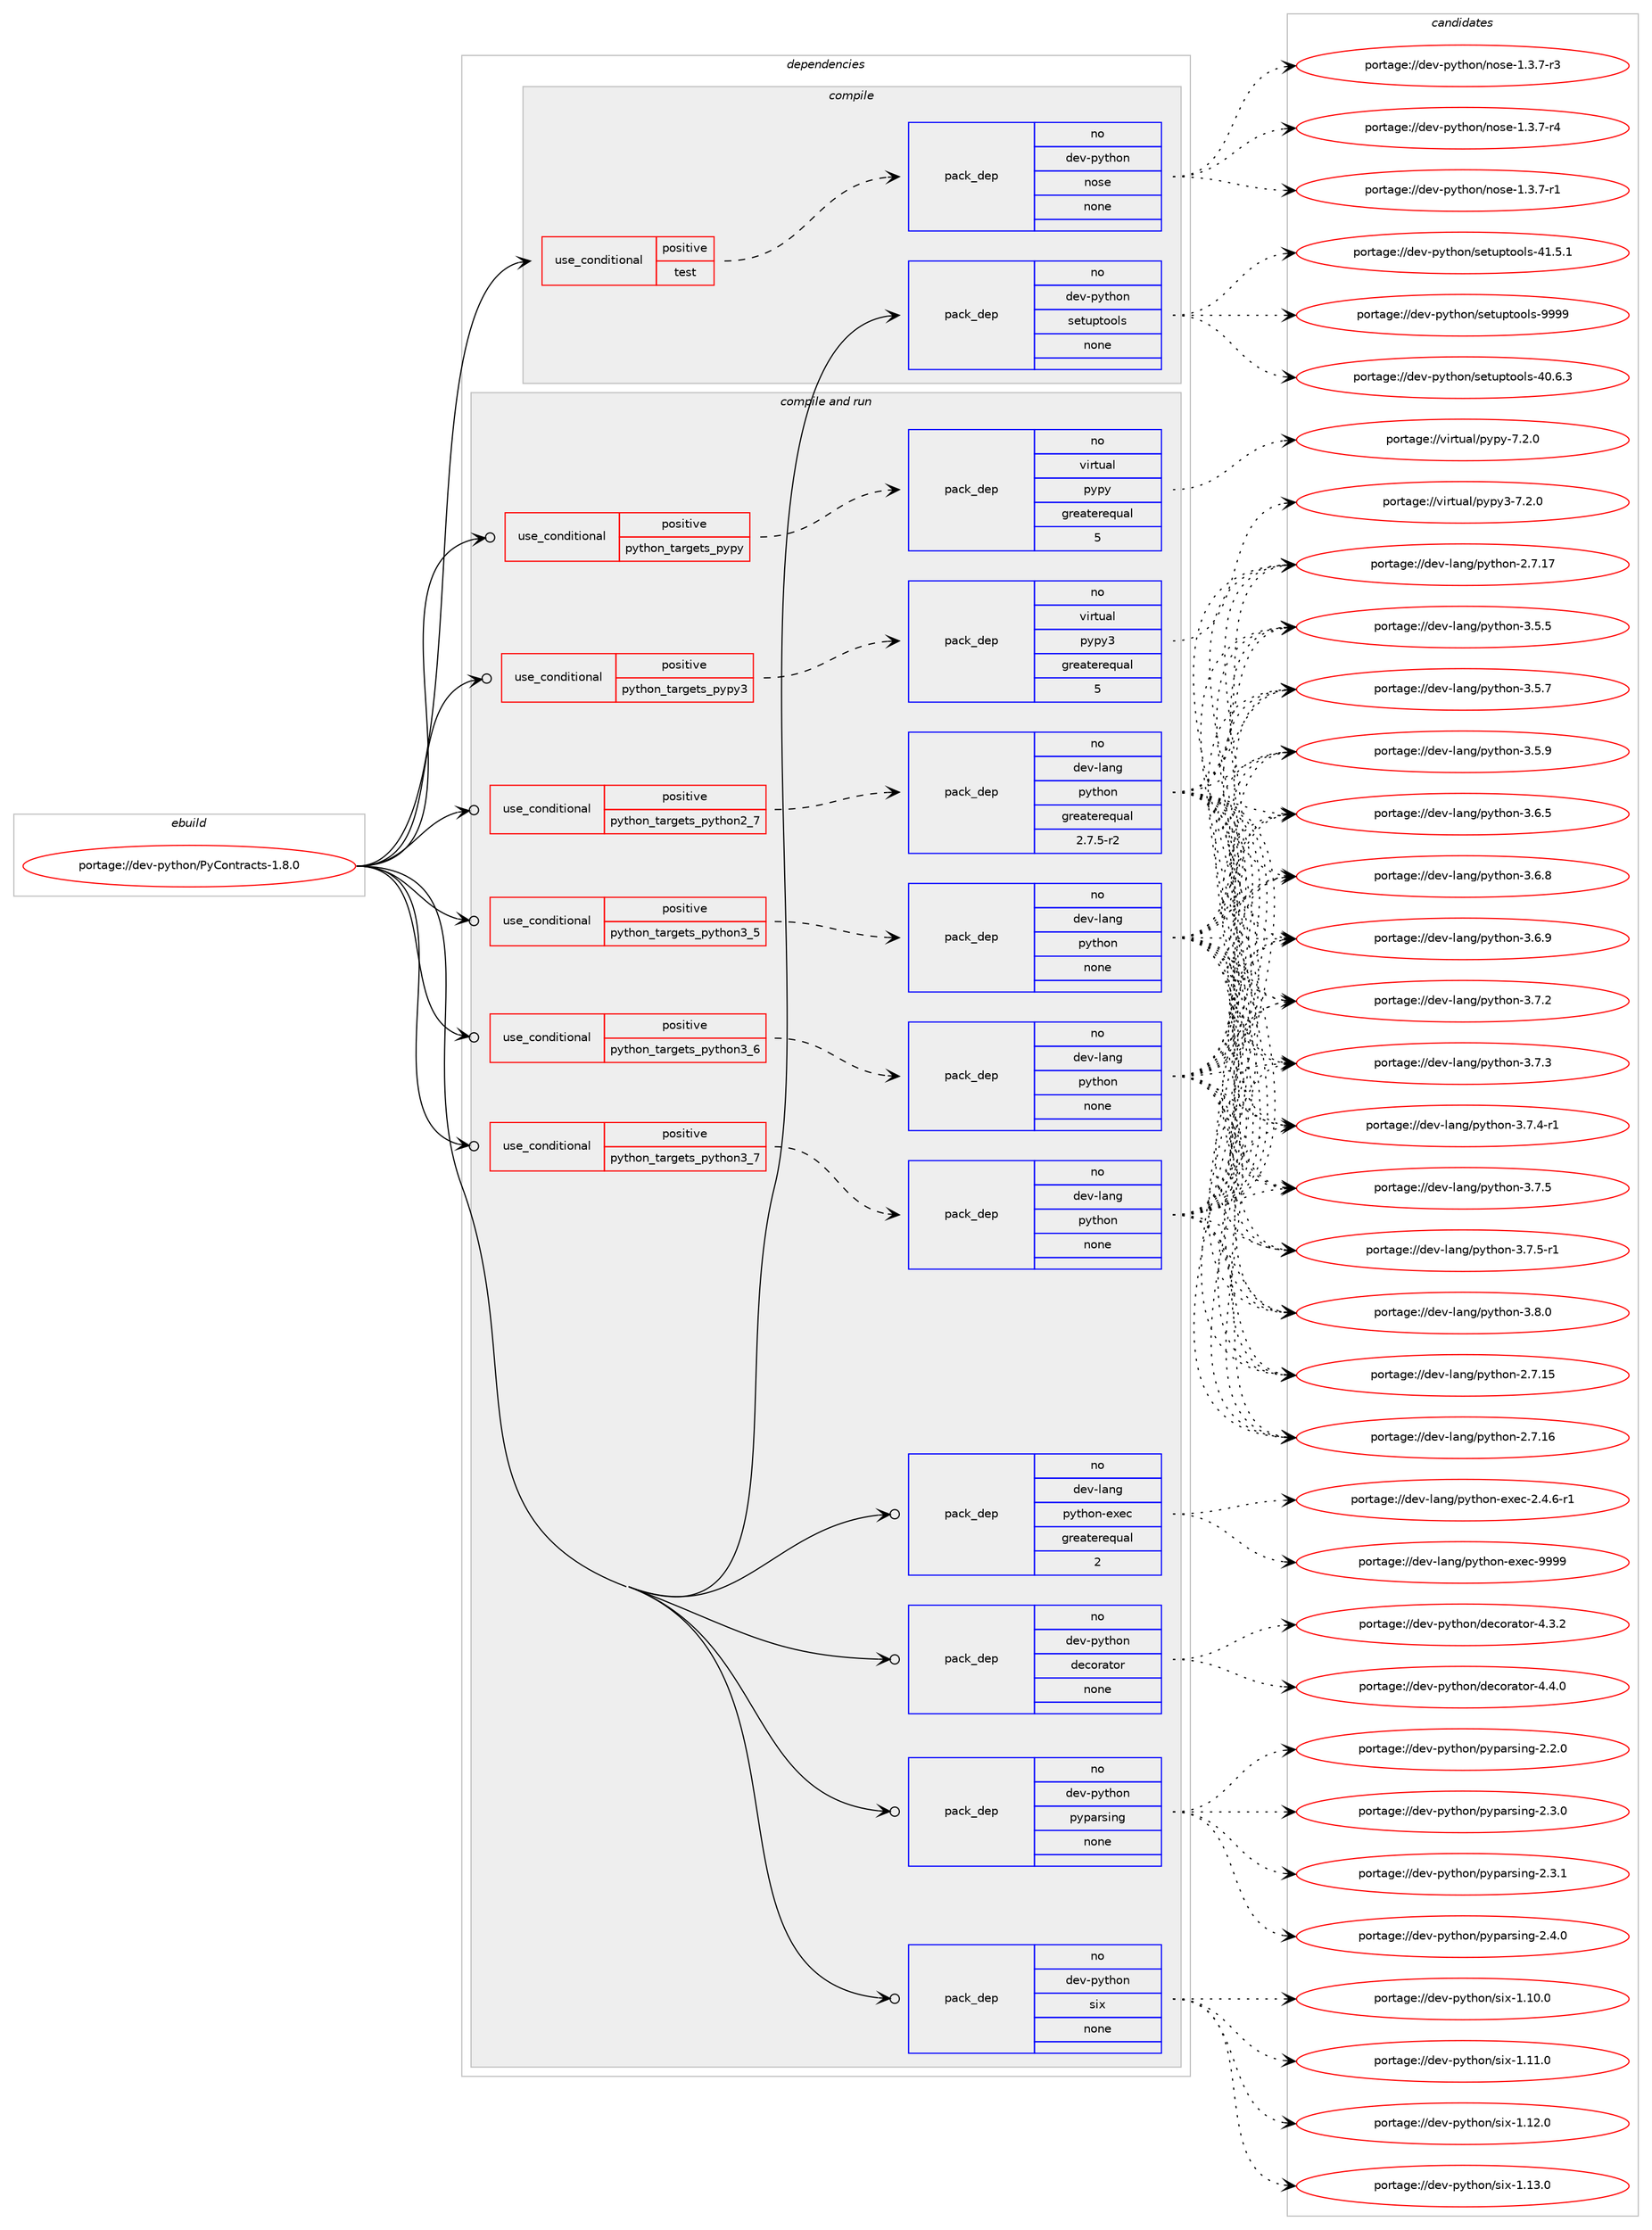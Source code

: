 digraph prolog {

# *************
# Graph options
# *************

newrank=true;
concentrate=true;
compound=true;
graph [rankdir=LR,fontname=Helvetica,fontsize=10,ranksep=1.5];#, ranksep=2.5, nodesep=0.2];
edge  [arrowhead=vee];
node  [fontname=Helvetica,fontsize=10];

# **********
# The ebuild
# **********

subgraph cluster_leftcol {
color=gray;
rank=same;
label=<<i>ebuild</i>>;
id [label="portage://dev-python/PyContracts-1.8.0", color=red, width=4, href="../dev-python/PyContracts-1.8.0.svg"];
}

# ****************
# The dependencies
# ****************

subgraph cluster_midcol {
color=gray;
label=<<i>dependencies</i>>;
subgraph cluster_compile {
fillcolor="#eeeeee";
style=filled;
label=<<i>compile</i>>;
subgraph cond24951 {
dependency127721 [label=<<TABLE BORDER="0" CELLBORDER="1" CELLSPACING="0" CELLPADDING="4"><TR><TD ROWSPAN="3" CELLPADDING="10">use_conditional</TD></TR><TR><TD>positive</TD></TR><TR><TD>test</TD></TR></TABLE>>, shape=none, color=red];
subgraph pack99471 {
dependency127722 [label=<<TABLE BORDER="0" CELLBORDER="1" CELLSPACING="0" CELLPADDING="4" WIDTH="220"><TR><TD ROWSPAN="6" CELLPADDING="30">pack_dep</TD></TR><TR><TD WIDTH="110">no</TD></TR><TR><TD>dev-python</TD></TR><TR><TD>nose</TD></TR><TR><TD>none</TD></TR><TR><TD></TD></TR></TABLE>>, shape=none, color=blue];
}
dependency127721:e -> dependency127722:w [weight=20,style="dashed",arrowhead="vee"];
}
id:e -> dependency127721:w [weight=20,style="solid",arrowhead="vee"];
subgraph pack99472 {
dependency127723 [label=<<TABLE BORDER="0" CELLBORDER="1" CELLSPACING="0" CELLPADDING="4" WIDTH="220"><TR><TD ROWSPAN="6" CELLPADDING="30">pack_dep</TD></TR><TR><TD WIDTH="110">no</TD></TR><TR><TD>dev-python</TD></TR><TR><TD>setuptools</TD></TR><TR><TD>none</TD></TR><TR><TD></TD></TR></TABLE>>, shape=none, color=blue];
}
id:e -> dependency127723:w [weight=20,style="solid",arrowhead="vee"];
}
subgraph cluster_compileandrun {
fillcolor="#eeeeee";
style=filled;
label=<<i>compile and run</i>>;
subgraph cond24952 {
dependency127724 [label=<<TABLE BORDER="0" CELLBORDER="1" CELLSPACING="0" CELLPADDING="4"><TR><TD ROWSPAN="3" CELLPADDING="10">use_conditional</TD></TR><TR><TD>positive</TD></TR><TR><TD>python_targets_pypy</TD></TR></TABLE>>, shape=none, color=red];
subgraph pack99473 {
dependency127725 [label=<<TABLE BORDER="0" CELLBORDER="1" CELLSPACING="0" CELLPADDING="4" WIDTH="220"><TR><TD ROWSPAN="6" CELLPADDING="30">pack_dep</TD></TR><TR><TD WIDTH="110">no</TD></TR><TR><TD>virtual</TD></TR><TR><TD>pypy</TD></TR><TR><TD>greaterequal</TD></TR><TR><TD>5</TD></TR></TABLE>>, shape=none, color=blue];
}
dependency127724:e -> dependency127725:w [weight=20,style="dashed",arrowhead="vee"];
}
id:e -> dependency127724:w [weight=20,style="solid",arrowhead="odotvee"];
subgraph cond24953 {
dependency127726 [label=<<TABLE BORDER="0" CELLBORDER="1" CELLSPACING="0" CELLPADDING="4"><TR><TD ROWSPAN="3" CELLPADDING="10">use_conditional</TD></TR><TR><TD>positive</TD></TR><TR><TD>python_targets_pypy3</TD></TR></TABLE>>, shape=none, color=red];
subgraph pack99474 {
dependency127727 [label=<<TABLE BORDER="0" CELLBORDER="1" CELLSPACING="0" CELLPADDING="4" WIDTH="220"><TR><TD ROWSPAN="6" CELLPADDING="30">pack_dep</TD></TR><TR><TD WIDTH="110">no</TD></TR><TR><TD>virtual</TD></TR><TR><TD>pypy3</TD></TR><TR><TD>greaterequal</TD></TR><TR><TD>5</TD></TR></TABLE>>, shape=none, color=blue];
}
dependency127726:e -> dependency127727:w [weight=20,style="dashed",arrowhead="vee"];
}
id:e -> dependency127726:w [weight=20,style="solid",arrowhead="odotvee"];
subgraph cond24954 {
dependency127728 [label=<<TABLE BORDER="0" CELLBORDER="1" CELLSPACING="0" CELLPADDING="4"><TR><TD ROWSPAN="3" CELLPADDING="10">use_conditional</TD></TR><TR><TD>positive</TD></TR><TR><TD>python_targets_python2_7</TD></TR></TABLE>>, shape=none, color=red];
subgraph pack99475 {
dependency127729 [label=<<TABLE BORDER="0" CELLBORDER="1" CELLSPACING="0" CELLPADDING="4" WIDTH="220"><TR><TD ROWSPAN="6" CELLPADDING="30">pack_dep</TD></TR><TR><TD WIDTH="110">no</TD></TR><TR><TD>dev-lang</TD></TR><TR><TD>python</TD></TR><TR><TD>greaterequal</TD></TR><TR><TD>2.7.5-r2</TD></TR></TABLE>>, shape=none, color=blue];
}
dependency127728:e -> dependency127729:w [weight=20,style="dashed",arrowhead="vee"];
}
id:e -> dependency127728:w [weight=20,style="solid",arrowhead="odotvee"];
subgraph cond24955 {
dependency127730 [label=<<TABLE BORDER="0" CELLBORDER="1" CELLSPACING="0" CELLPADDING="4"><TR><TD ROWSPAN="3" CELLPADDING="10">use_conditional</TD></TR><TR><TD>positive</TD></TR><TR><TD>python_targets_python3_5</TD></TR></TABLE>>, shape=none, color=red];
subgraph pack99476 {
dependency127731 [label=<<TABLE BORDER="0" CELLBORDER="1" CELLSPACING="0" CELLPADDING="4" WIDTH="220"><TR><TD ROWSPAN="6" CELLPADDING="30">pack_dep</TD></TR><TR><TD WIDTH="110">no</TD></TR><TR><TD>dev-lang</TD></TR><TR><TD>python</TD></TR><TR><TD>none</TD></TR><TR><TD></TD></TR></TABLE>>, shape=none, color=blue];
}
dependency127730:e -> dependency127731:w [weight=20,style="dashed",arrowhead="vee"];
}
id:e -> dependency127730:w [weight=20,style="solid",arrowhead="odotvee"];
subgraph cond24956 {
dependency127732 [label=<<TABLE BORDER="0" CELLBORDER="1" CELLSPACING="0" CELLPADDING="4"><TR><TD ROWSPAN="3" CELLPADDING="10">use_conditional</TD></TR><TR><TD>positive</TD></TR><TR><TD>python_targets_python3_6</TD></TR></TABLE>>, shape=none, color=red];
subgraph pack99477 {
dependency127733 [label=<<TABLE BORDER="0" CELLBORDER="1" CELLSPACING="0" CELLPADDING="4" WIDTH="220"><TR><TD ROWSPAN="6" CELLPADDING="30">pack_dep</TD></TR><TR><TD WIDTH="110">no</TD></TR><TR><TD>dev-lang</TD></TR><TR><TD>python</TD></TR><TR><TD>none</TD></TR><TR><TD></TD></TR></TABLE>>, shape=none, color=blue];
}
dependency127732:e -> dependency127733:w [weight=20,style="dashed",arrowhead="vee"];
}
id:e -> dependency127732:w [weight=20,style="solid",arrowhead="odotvee"];
subgraph cond24957 {
dependency127734 [label=<<TABLE BORDER="0" CELLBORDER="1" CELLSPACING="0" CELLPADDING="4"><TR><TD ROWSPAN="3" CELLPADDING="10">use_conditional</TD></TR><TR><TD>positive</TD></TR><TR><TD>python_targets_python3_7</TD></TR></TABLE>>, shape=none, color=red];
subgraph pack99478 {
dependency127735 [label=<<TABLE BORDER="0" CELLBORDER="1" CELLSPACING="0" CELLPADDING="4" WIDTH="220"><TR><TD ROWSPAN="6" CELLPADDING="30">pack_dep</TD></TR><TR><TD WIDTH="110">no</TD></TR><TR><TD>dev-lang</TD></TR><TR><TD>python</TD></TR><TR><TD>none</TD></TR><TR><TD></TD></TR></TABLE>>, shape=none, color=blue];
}
dependency127734:e -> dependency127735:w [weight=20,style="dashed",arrowhead="vee"];
}
id:e -> dependency127734:w [weight=20,style="solid",arrowhead="odotvee"];
subgraph pack99479 {
dependency127736 [label=<<TABLE BORDER="0" CELLBORDER="1" CELLSPACING="0" CELLPADDING="4" WIDTH="220"><TR><TD ROWSPAN="6" CELLPADDING="30">pack_dep</TD></TR><TR><TD WIDTH="110">no</TD></TR><TR><TD>dev-lang</TD></TR><TR><TD>python-exec</TD></TR><TR><TD>greaterequal</TD></TR><TR><TD>2</TD></TR></TABLE>>, shape=none, color=blue];
}
id:e -> dependency127736:w [weight=20,style="solid",arrowhead="odotvee"];
subgraph pack99480 {
dependency127737 [label=<<TABLE BORDER="0" CELLBORDER="1" CELLSPACING="0" CELLPADDING="4" WIDTH="220"><TR><TD ROWSPAN="6" CELLPADDING="30">pack_dep</TD></TR><TR><TD WIDTH="110">no</TD></TR><TR><TD>dev-python</TD></TR><TR><TD>decorator</TD></TR><TR><TD>none</TD></TR><TR><TD></TD></TR></TABLE>>, shape=none, color=blue];
}
id:e -> dependency127737:w [weight=20,style="solid",arrowhead="odotvee"];
subgraph pack99481 {
dependency127738 [label=<<TABLE BORDER="0" CELLBORDER="1" CELLSPACING="0" CELLPADDING="4" WIDTH="220"><TR><TD ROWSPAN="6" CELLPADDING="30">pack_dep</TD></TR><TR><TD WIDTH="110">no</TD></TR><TR><TD>dev-python</TD></TR><TR><TD>pyparsing</TD></TR><TR><TD>none</TD></TR><TR><TD></TD></TR></TABLE>>, shape=none, color=blue];
}
id:e -> dependency127738:w [weight=20,style="solid",arrowhead="odotvee"];
subgraph pack99482 {
dependency127739 [label=<<TABLE BORDER="0" CELLBORDER="1" CELLSPACING="0" CELLPADDING="4" WIDTH="220"><TR><TD ROWSPAN="6" CELLPADDING="30">pack_dep</TD></TR><TR><TD WIDTH="110">no</TD></TR><TR><TD>dev-python</TD></TR><TR><TD>six</TD></TR><TR><TD>none</TD></TR><TR><TD></TD></TR></TABLE>>, shape=none, color=blue];
}
id:e -> dependency127739:w [weight=20,style="solid",arrowhead="odotvee"];
}
subgraph cluster_run {
fillcolor="#eeeeee";
style=filled;
label=<<i>run</i>>;
}
}

# **************
# The candidates
# **************

subgraph cluster_choices {
rank=same;
color=gray;
label=<<i>candidates</i>>;

subgraph choice99471 {
color=black;
nodesep=1;
choiceportage10010111845112121116104111110471101111151014549465146554511449 [label="portage://dev-python/nose-1.3.7-r1", color=red, width=4,href="../dev-python/nose-1.3.7-r1.svg"];
choiceportage10010111845112121116104111110471101111151014549465146554511451 [label="portage://dev-python/nose-1.3.7-r3", color=red, width=4,href="../dev-python/nose-1.3.7-r3.svg"];
choiceportage10010111845112121116104111110471101111151014549465146554511452 [label="portage://dev-python/nose-1.3.7-r4", color=red, width=4,href="../dev-python/nose-1.3.7-r4.svg"];
dependency127722:e -> choiceportage10010111845112121116104111110471101111151014549465146554511449:w [style=dotted,weight="100"];
dependency127722:e -> choiceportage10010111845112121116104111110471101111151014549465146554511451:w [style=dotted,weight="100"];
dependency127722:e -> choiceportage10010111845112121116104111110471101111151014549465146554511452:w [style=dotted,weight="100"];
}
subgraph choice99472 {
color=black;
nodesep=1;
choiceportage100101118451121211161041111104711510111611711211611111110811545524846544651 [label="portage://dev-python/setuptools-40.6.3", color=red, width=4,href="../dev-python/setuptools-40.6.3.svg"];
choiceportage100101118451121211161041111104711510111611711211611111110811545524946534649 [label="portage://dev-python/setuptools-41.5.1", color=red, width=4,href="../dev-python/setuptools-41.5.1.svg"];
choiceportage10010111845112121116104111110471151011161171121161111111081154557575757 [label="portage://dev-python/setuptools-9999", color=red, width=4,href="../dev-python/setuptools-9999.svg"];
dependency127723:e -> choiceportage100101118451121211161041111104711510111611711211611111110811545524846544651:w [style=dotted,weight="100"];
dependency127723:e -> choiceportage100101118451121211161041111104711510111611711211611111110811545524946534649:w [style=dotted,weight="100"];
dependency127723:e -> choiceportage10010111845112121116104111110471151011161171121161111111081154557575757:w [style=dotted,weight="100"];
}
subgraph choice99473 {
color=black;
nodesep=1;
choiceportage1181051141161179710847112121112121455546504648 [label="portage://virtual/pypy-7.2.0", color=red, width=4,href="../virtual/pypy-7.2.0.svg"];
dependency127725:e -> choiceportage1181051141161179710847112121112121455546504648:w [style=dotted,weight="100"];
}
subgraph choice99474 {
color=black;
nodesep=1;
choiceportage118105114116117971084711212111212151455546504648 [label="portage://virtual/pypy3-7.2.0", color=red, width=4,href="../virtual/pypy3-7.2.0.svg"];
dependency127727:e -> choiceportage118105114116117971084711212111212151455546504648:w [style=dotted,weight="100"];
}
subgraph choice99475 {
color=black;
nodesep=1;
choiceportage10010111845108971101034711212111610411111045504655464953 [label="portage://dev-lang/python-2.7.15", color=red, width=4,href="../dev-lang/python-2.7.15.svg"];
choiceportage10010111845108971101034711212111610411111045504655464954 [label="portage://dev-lang/python-2.7.16", color=red, width=4,href="../dev-lang/python-2.7.16.svg"];
choiceportage10010111845108971101034711212111610411111045504655464955 [label="portage://dev-lang/python-2.7.17", color=red, width=4,href="../dev-lang/python-2.7.17.svg"];
choiceportage100101118451089711010347112121116104111110455146534653 [label="portage://dev-lang/python-3.5.5", color=red, width=4,href="../dev-lang/python-3.5.5.svg"];
choiceportage100101118451089711010347112121116104111110455146534655 [label="portage://dev-lang/python-3.5.7", color=red, width=4,href="../dev-lang/python-3.5.7.svg"];
choiceportage100101118451089711010347112121116104111110455146534657 [label="portage://dev-lang/python-3.5.9", color=red, width=4,href="../dev-lang/python-3.5.9.svg"];
choiceportage100101118451089711010347112121116104111110455146544653 [label="portage://dev-lang/python-3.6.5", color=red, width=4,href="../dev-lang/python-3.6.5.svg"];
choiceportage100101118451089711010347112121116104111110455146544656 [label="portage://dev-lang/python-3.6.8", color=red, width=4,href="../dev-lang/python-3.6.8.svg"];
choiceportage100101118451089711010347112121116104111110455146544657 [label="portage://dev-lang/python-3.6.9", color=red, width=4,href="../dev-lang/python-3.6.9.svg"];
choiceportage100101118451089711010347112121116104111110455146554650 [label="portage://dev-lang/python-3.7.2", color=red, width=4,href="../dev-lang/python-3.7.2.svg"];
choiceportage100101118451089711010347112121116104111110455146554651 [label="portage://dev-lang/python-3.7.3", color=red, width=4,href="../dev-lang/python-3.7.3.svg"];
choiceportage1001011184510897110103471121211161041111104551465546524511449 [label="portage://dev-lang/python-3.7.4-r1", color=red, width=4,href="../dev-lang/python-3.7.4-r1.svg"];
choiceportage100101118451089711010347112121116104111110455146554653 [label="portage://dev-lang/python-3.7.5", color=red, width=4,href="../dev-lang/python-3.7.5.svg"];
choiceportage1001011184510897110103471121211161041111104551465546534511449 [label="portage://dev-lang/python-3.7.5-r1", color=red, width=4,href="../dev-lang/python-3.7.5-r1.svg"];
choiceportage100101118451089711010347112121116104111110455146564648 [label="portage://dev-lang/python-3.8.0", color=red, width=4,href="../dev-lang/python-3.8.0.svg"];
dependency127729:e -> choiceportage10010111845108971101034711212111610411111045504655464953:w [style=dotted,weight="100"];
dependency127729:e -> choiceportage10010111845108971101034711212111610411111045504655464954:w [style=dotted,weight="100"];
dependency127729:e -> choiceportage10010111845108971101034711212111610411111045504655464955:w [style=dotted,weight="100"];
dependency127729:e -> choiceportage100101118451089711010347112121116104111110455146534653:w [style=dotted,weight="100"];
dependency127729:e -> choiceportage100101118451089711010347112121116104111110455146534655:w [style=dotted,weight="100"];
dependency127729:e -> choiceportage100101118451089711010347112121116104111110455146534657:w [style=dotted,weight="100"];
dependency127729:e -> choiceportage100101118451089711010347112121116104111110455146544653:w [style=dotted,weight="100"];
dependency127729:e -> choiceportage100101118451089711010347112121116104111110455146544656:w [style=dotted,weight="100"];
dependency127729:e -> choiceportage100101118451089711010347112121116104111110455146544657:w [style=dotted,weight="100"];
dependency127729:e -> choiceportage100101118451089711010347112121116104111110455146554650:w [style=dotted,weight="100"];
dependency127729:e -> choiceportage100101118451089711010347112121116104111110455146554651:w [style=dotted,weight="100"];
dependency127729:e -> choiceportage1001011184510897110103471121211161041111104551465546524511449:w [style=dotted,weight="100"];
dependency127729:e -> choiceportage100101118451089711010347112121116104111110455146554653:w [style=dotted,weight="100"];
dependency127729:e -> choiceportage1001011184510897110103471121211161041111104551465546534511449:w [style=dotted,weight="100"];
dependency127729:e -> choiceportage100101118451089711010347112121116104111110455146564648:w [style=dotted,weight="100"];
}
subgraph choice99476 {
color=black;
nodesep=1;
choiceportage10010111845108971101034711212111610411111045504655464953 [label="portage://dev-lang/python-2.7.15", color=red, width=4,href="../dev-lang/python-2.7.15.svg"];
choiceportage10010111845108971101034711212111610411111045504655464954 [label="portage://dev-lang/python-2.7.16", color=red, width=4,href="../dev-lang/python-2.7.16.svg"];
choiceportage10010111845108971101034711212111610411111045504655464955 [label="portage://dev-lang/python-2.7.17", color=red, width=4,href="../dev-lang/python-2.7.17.svg"];
choiceportage100101118451089711010347112121116104111110455146534653 [label="portage://dev-lang/python-3.5.5", color=red, width=4,href="../dev-lang/python-3.5.5.svg"];
choiceportage100101118451089711010347112121116104111110455146534655 [label="portage://dev-lang/python-3.5.7", color=red, width=4,href="../dev-lang/python-3.5.7.svg"];
choiceportage100101118451089711010347112121116104111110455146534657 [label="portage://dev-lang/python-3.5.9", color=red, width=4,href="../dev-lang/python-3.5.9.svg"];
choiceportage100101118451089711010347112121116104111110455146544653 [label="portage://dev-lang/python-3.6.5", color=red, width=4,href="../dev-lang/python-3.6.5.svg"];
choiceportage100101118451089711010347112121116104111110455146544656 [label="portage://dev-lang/python-3.6.8", color=red, width=4,href="../dev-lang/python-3.6.8.svg"];
choiceportage100101118451089711010347112121116104111110455146544657 [label="portage://dev-lang/python-3.6.9", color=red, width=4,href="../dev-lang/python-3.6.9.svg"];
choiceportage100101118451089711010347112121116104111110455146554650 [label="portage://dev-lang/python-3.7.2", color=red, width=4,href="../dev-lang/python-3.7.2.svg"];
choiceportage100101118451089711010347112121116104111110455146554651 [label="portage://dev-lang/python-3.7.3", color=red, width=4,href="../dev-lang/python-3.7.3.svg"];
choiceportage1001011184510897110103471121211161041111104551465546524511449 [label="portage://dev-lang/python-3.7.4-r1", color=red, width=4,href="../dev-lang/python-3.7.4-r1.svg"];
choiceportage100101118451089711010347112121116104111110455146554653 [label="portage://dev-lang/python-3.7.5", color=red, width=4,href="../dev-lang/python-3.7.5.svg"];
choiceportage1001011184510897110103471121211161041111104551465546534511449 [label="portage://dev-lang/python-3.7.5-r1", color=red, width=4,href="../dev-lang/python-3.7.5-r1.svg"];
choiceportage100101118451089711010347112121116104111110455146564648 [label="portage://dev-lang/python-3.8.0", color=red, width=4,href="../dev-lang/python-3.8.0.svg"];
dependency127731:e -> choiceportage10010111845108971101034711212111610411111045504655464953:w [style=dotted,weight="100"];
dependency127731:e -> choiceportage10010111845108971101034711212111610411111045504655464954:w [style=dotted,weight="100"];
dependency127731:e -> choiceportage10010111845108971101034711212111610411111045504655464955:w [style=dotted,weight="100"];
dependency127731:e -> choiceportage100101118451089711010347112121116104111110455146534653:w [style=dotted,weight="100"];
dependency127731:e -> choiceportage100101118451089711010347112121116104111110455146534655:w [style=dotted,weight="100"];
dependency127731:e -> choiceportage100101118451089711010347112121116104111110455146534657:w [style=dotted,weight="100"];
dependency127731:e -> choiceportage100101118451089711010347112121116104111110455146544653:w [style=dotted,weight="100"];
dependency127731:e -> choiceportage100101118451089711010347112121116104111110455146544656:w [style=dotted,weight="100"];
dependency127731:e -> choiceportage100101118451089711010347112121116104111110455146544657:w [style=dotted,weight="100"];
dependency127731:e -> choiceportage100101118451089711010347112121116104111110455146554650:w [style=dotted,weight="100"];
dependency127731:e -> choiceportage100101118451089711010347112121116104111110455146554651:w [style=dotted,weight="100"];
dependency127731:e -> choiceportage1001011184510897110103471121211161041111104551465546524511449:w [style=dotted,weight="100"];
dependency127731:e -> choiceportage100101118451089711010347112121116104111110455146554653:w [style=dotted,weight="100"];
dependency127731:e -> choiceportage1001011184510897110103471121211161041111104551465546534511449:w [style=dotted,weight="100"];
dependency127731:e -> choiceportage100101118451089711010347112121116104111110455146564648:w [style=dotted,weight="100"];
}
subgraph choice99477 {
color=black;
nodesep=1;
choiceportage10010111845108971101034711212111610411111045504655464953 [label="portage://dev-lang/python-2.7.15", color=red, width=4,href="../dev-lang/python-2.7.15.svg"];
choiceportage10010111845108971101034711212111610411111045504655464954 [label="portage://dev-lang/python-2.7.16", color=red, width=4,href="../dev-lang/python-2.7.16.svg"];
choiceportage10010111845108971101034711212111610411111045504655464955 [label="portage://dev-lang/python-2.7.17", color=red, width=4,href="../dev-lang/python-2.7.17.svg"];
choiceportage100101118451089711010347112121116104111110455146534653 [label="portage://dev-lang/python-3.5.5", color=red, width=4,href="../dev-lang/python-3.5.5.svg"];
choiceportage100101118451089711010347112121116104111110455146534655 [label="portage://dev-lang/python-3.5.7", color=red, width=4,href="../dev-lang/python-3.5.7.svg"];
choiceportage100101118451089711010347112121116104111110455146534657 [label="portage://dev-lang/python-3.5.9", color=red, width=4,href="../dev-lang/python-3.5.9.svg"];
choiceportage100101118451089711010347112121116104111110455146544653 [label="portage://dev-lang/python-3.6.5", color=red, width=4,href="../dev-lang/python-3.6.5.svg"];
choiceportage100101118451089711010347112121116104111110455146544656 [label="portage://dev-lang/python-3.6.8", color=red, width=4,href="../dev-lang/python-3.6.8.svg"];
choiceportage100101118451089711010347112121116104111110455146544657 [label="portage://dev-lang/python-3.6.9", color=red, width=4,href="../dev-lang/python-3.6.9.svg"];
choiceportage100101118451089711010347112121116104111110455146554650 [label="portage://dev-lang/python-3.7.2", color=red, width=4,href="../dev-lang/python-3.7.2.svg"];
choiceportage100101118451089711010347112121116104111110455146554651 [label="portage://dev-lang/python-3.7.3", color=red, width=4,href="../dev-lang/python-3.7.3.svg"];
choiceportage1001011184510897110103471121211161041111104551465546524511449 [label="portage://dev-lang/python-3.7.4-r1", color=red, width=4,href="../dev-lang/python-3.7.4-r1.svg"];
choiceportage100101118451089711010347112121116104111110455146554653 [label="portage://dev-lang/python-3.7.5", color=red, width=4,href="../dev-lang/python-3.7.5.svg"];
choiceportage1001011184510897110103471121211161041111104551465546534511449 [label="portage://dev-lang/python-3.7.5-r1", color=red, width=4,href="../dev-lang/python-3.7.5-r1.svg"];
choiceportage100101118451089711010347112121116104111110455146564648 [label="portage://dev-lang/python-3.8.0", color=red, width=4,href="../dev-lang/python-3.8.0.svg"];
dependency127733:e -> choiceportage10010111845108971101034711212111610411111045504655464953:w [style=dotted,weight="100"];
dependency127733:e -> choiceportage10010111845108971101034711212111610411111045504655464954:w [style=dotted,weight="100"];
dependency127733:e -> choiceportage10010111845108971101034711212111610411111045504655464955:w [style=dotted,weight="100"];
dependency127733:e -> choiceportage100101118451089711010347112121116104111110455146534653:w [style=dotted,weight="100"];
dependency127733:e -> choiceportage100101118451089711010347112121116104111110455146534655:w [style=dotted,weight="100"];
dependency127733:e -> choiceportage100101118451089711010347112121116104111110455146534657:w [style=dotted,weight="100"];
dependency127733:e -> choiceportage100101118451089711010347112121116104111110455146544653:w [style=dotted,weight="100"];
dependency127733:e -> choiceportage100101118451089711010347112121116104111110455146544656:w [style=dotted,weight="100"];
dependency127733:e -> choiceportage100101118451089711010347112121116104111110455146544657:w [style=dotted,weight="100"];
dependency127733:e -> choiceportage100101118451089711010347112121116104111110455146554650:w [style=dotted,weight="100"];
dependency127733:e -> choiceportage100101118451089711010347112121116104111110455146554651:w [style=dotted,weight="100"];
dependency127733:e -> choiceportage1001011184510897110103471121211161041111104551465546524511449:w [style=dotted,weight="100"];
dependency127733:e -> choiceportage100101118451089711010347112121116104111110455146554653:w [style=dotted,weight="100"];
dependency127733:e -> choiceportage1001011184510897110103471121211161041111104551465546534511449:w [style=dotted,weight="100"];
dependency127733:e -> choiceportage100101118451089711010347112121116104111110455146564648:w [style=dotted,weight="100"];
}
subgraph choice99478 {
color=black;
nodesep=1;
choiceportage10010111845108971101034711212111610411111045504655464953 [label="portage://dev-lang/python-2.7.15", color=red, width=4,href="../dev-lang/python-2.7.15.svg"];
choiceportage10010111845108971101034711212111610411111045504655464954 [label="portage://dev-lang/python-2.7.16", color=red, width=4,href="../dev-lang/python-2.7.16.svg"];
choiceportage10010111845108971101034711212111610411111045504655464955 [label="portage://dev-lang/python-2.7.17", color=red, width=4,href="../dev-lang/python-2.7.17.svg"];
choiceportage100101118451089711010347112121116104111110455146534653 [label="portage://dev-lang/python-3.5.5", color=red, width=4,href="../dev-lang/python-3.5.5.svg"];
choiceportage100101118451089711010347112121116104111110455146534655 [label="portage://dev-lang/python-3.5.7", color=red, width=4,href="../dev-lang/python-3.5.7.svg"];
choiceportage100101118451089711010347112121116104111110455146534657 [label="portage://dev-lang/python-3.5.9", color=red, width=4,href="../dev-lang/python-3.5.9.svg"];
choiceportage100101118451089711010347112121116104111110455146544653 [label="portage://dev-lang/python-3.6.5", color=red, width=4,href="../dev-lang/python-3.6.5.svg"];
choiceportage100101118451089711010347112121116104111110455146544656 [label="portage://dev-lang/python-3.6.8", color=red, width=4,href="../dev-lang/python-3.6.8.svg"];
choiceportage100101118451089711010347112121116104111110455146544657 [label="portage://dev-lang/python-3.6.9", color=red, width=4,href="../dev-lang/python-3.6.9.svg"];
choiceportage100101118451089711010347112121116104111110455146554650 [label="portage://dev-lang/python-3.7.2", color=red, width=4,href="../dev-lang/python-3.7.2.svg"];
choiceportage100101118451089711010347112121116104111110455146554651 [label="portage://dev-lang/python-3.7.3", color=red, width=4,href="../dev-lang/python-3.7.3.svg"];
choiceportage1001011184510897110103471121211161041111104551465546524511449 [label="portage://dev-lang/python-3.7.4-r1", color=red, width=4,href="../dev-lang/python-3.7.4-r1.svg"];
choiceportage100101118451089711010347112121116104111110455146554653 [label="portage://dev-lang/python-3.7.5", color=red, width=4,href="../dev-lang/python-3.7.5.svg"];
choiceportage1001011184510897110103471121211161041111104551465546534511449 [label="portage://dev-lang/python-3.7.5-r1", color=red, width=4,href="../dev-lang/python-3.7.5-r1.svg"];
choiceportage100101118451089711010347112121116104111110455146564648 [label="portage://dev-lang/python-3.8.0", color=red, width=4,href="../dev-lang/python-3.8.0.svg"];
dependency127735:e -> choiceportage10010111845108971101034711212111610411111045504655464953:w [style=dotted,weight="100"];
dependency127735:e -> choiceportage10010111845108971101034711212111610411111045504655464954:w [style=dotted,weight="100"];
dependency127735:e -> choiceportage10010111845108971101034711212111610411111045504655464955:w [style=dotted,weight="100"];
dependency127735:e -> choiceportage100101118451089711010347112121116104111110455146534653:w [style=dotted,weight="100"];
dependency127735:e -> choiceportage100101118451089711010347112121116104111110455146534655:w [style=dotted,weight="100"];
dependency127735:e -> choiceportage100101118451089711010347112121116104111110455146534657:w [style=dotted,weight="100"];
dependency127735:e -> choiceportage100101118451089711010347112121116104111110455146544653:w [style=dotted,weight="100"];
dependency127735:e -> choiceportage100101118451089711010347112121116104111110455146544656:w [style=dotted,weight="100"];
dependency127735:e -> choiceportage100101118451089711010347112121116104111110455146544657:w [style=dotted,weight="100"];
dependency127735:e -> choiceportage100101118451089711010347112121116104111110455146554650:w [style=dotted,weight="100"];
dependency127735:e -> choiceportage100101118451089711010347112121116104111110455146554651:w [style=dotted,weight="100"];
dependency127735:e -> choiceportage1001011184510897110103471121211161041111104551465546524511449:w [style=dotted,weight="100"];
dependency127735:e -> choiceportage100101118451089711010347112121116104111110455146554653:w [style=dotted,weight="100"];
dependency127735:e -> choiceportage1001011184510897110103471121211161041111104551465546534511449:w [style=dotted,weight="100"];
dependency127735:e -> choiceportage100101118451089711010347112121116104111110455146564648:w [style=dotted,weight="100"];
}
subgraph choice99479 {
color=black;
nodesep=1;
choiceportage10010111845108971101034711212111610411111045101120101994550465246544511449 [label="portage://dev-lang/python-exec-2.4.6-r1", color=red, width=4,href="../dev-lang/python-exec-2.4.6-r1.svg"];
choiceportage10010111845108971101034711212111610411111045101120101994557575757 [label="portage://dev-lang/python-exec-9999", color=red, width=4,href="../dev-lang/python-exec-9999.svg"];
dependency127736:e -> choiceportage10010111845108971101034711212111610411111045101120101994550465246544511449:w [style=dotted,weight="100"];
dependency127736:e -> choiceportage10010111845108971101034711212111610411111045101120101994557575757:w [style=dotted,weight="100"];
}
subgraph choice99480 {
color=black;
nodesep=1;
choiceportage10010111845112121116104111110471001019911111497116111114455246514650 [label="portage://dev-python/decorator-4.3.2", color=red, width=4,href="../dev-python/decorator-4.3.2.svg"];
choiceportage10010111845112121116104111110471001019911111497116111114455246524648 [label="portage://dev-python/decorator-4.4.0", color=red, width=4,href="../dev-python/decorator-4.4.0.svg"];
dependency127737:e -> choiceportage10010111845112121116104111110471001019911111497116111114455246514650:w [style=dotted,weight="100"];
dependency127737:e -> choiceportage10010111845112121116104111110471001019911111497116111114455246524648:w [style=dotted,weight="100"];
}
subgraph choice99481 {
color=black;
nodesep=1;
choiceportage100101118451121211161041111104711212111297114115105110103455046504648 [label="portage://dev-python/pyparsing-2.2.0", color=red, width=4,href="../dev-python/pyparsing-2.2.0.svg"];
choiceportage100101118451121211161041111104711212111297114115105110103455046514648 [label="portage://dev-python/pyparsing-2.3.0", color=red, width=4,href="../dev-python/pyparsing-2.3.0.svg"];
choiceportage100101118451121211161041111104711212111297114115105110103455046514649 [label="portage://dev-python/pyparsing-2.3.1", color=red, width=4,href="../dev-python/pyparsing-2.3.1.svg"];
choiceportage100101118451121211161041111104711212111297114115105110103455046524648 [label="portage://dev-python/pyparsing-2.4.0", color=red, width=4,href="../dev-python/pyparsing-2.4.0.svg"];
dependency127738:e -> choiceportage100101118451121211161041111104711212111297114115105110103455046504648:w [style=dotted,weight="100"];
dependency127738:e -> choiceportage100101118451121211161041111104711212111297114115105110103455046514648:w [style=dotted,weight="100"];
dependency127738:e -> choiceportage100101118451121211161041111104711212111297114115105110103455046514649:w [style=dotted,weight="100"];
dependency127738:e -> choiceportage100101118451121211161041111104711212111297114115105110103455046524648:w [style=dotted,weight="100"];
}
subgraph choice99482 {
color=black;
nodesep=1;
choiceportage100101118451121211161041111104711510512045494649484648 [label="portage://dev-python/six-1.10.0", color=red, width=4,href="../dev-python/six-1.10.0.svg"];
choiceportage100101118451121211161041111104711510512045494649494648 [label="portage://dev-python/six-1.11.0", color=red, width=4,href="../dev-python/six-1.11.0.svg"];
choiceportage100101118451121211161041111104711510512045494649504648 [label="portage://dev-python/six-1.12.0", color=red, width=4,href="../dev-python/six-1.12.0.svg"];
choiceportage100101118451121211161041111104711510512045494649514648 [label="portage://dev-python/six-1.13.0", color=red, width=4,href="../dev-python/six-1.13.0.svg"];
dependency127739:e -> choiceportage100101118451121211161041111104711510512045494649484648:w [style=dotted,weight="100"];
dependency127739:e -> choiceportage100101118451121211161041111104711510512045494649494648:w [style=dotted,weight="100"];
dependency127739:e -> choiceportage100101118451121211161041111104711510512045494649504648:w [style=dotted,weight="100"];
dependency127739:e -> choiceportage100101118451121211161041111104711510512045494649514648:w [style=dotted,weight="100"];
}
}

}
